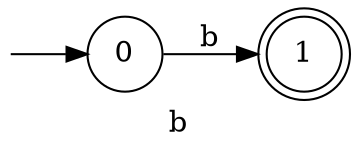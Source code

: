 digraph finite_state_machine {
  rankdir=LR;  
  size="8,5"  label="b"  node [shape = doublecircle]; "1";
  node [shape = circle];
  __I__ [label="", style=invis, width=0]
  __I__ -> "0"
  "0" -> "1" [label = b];
}
